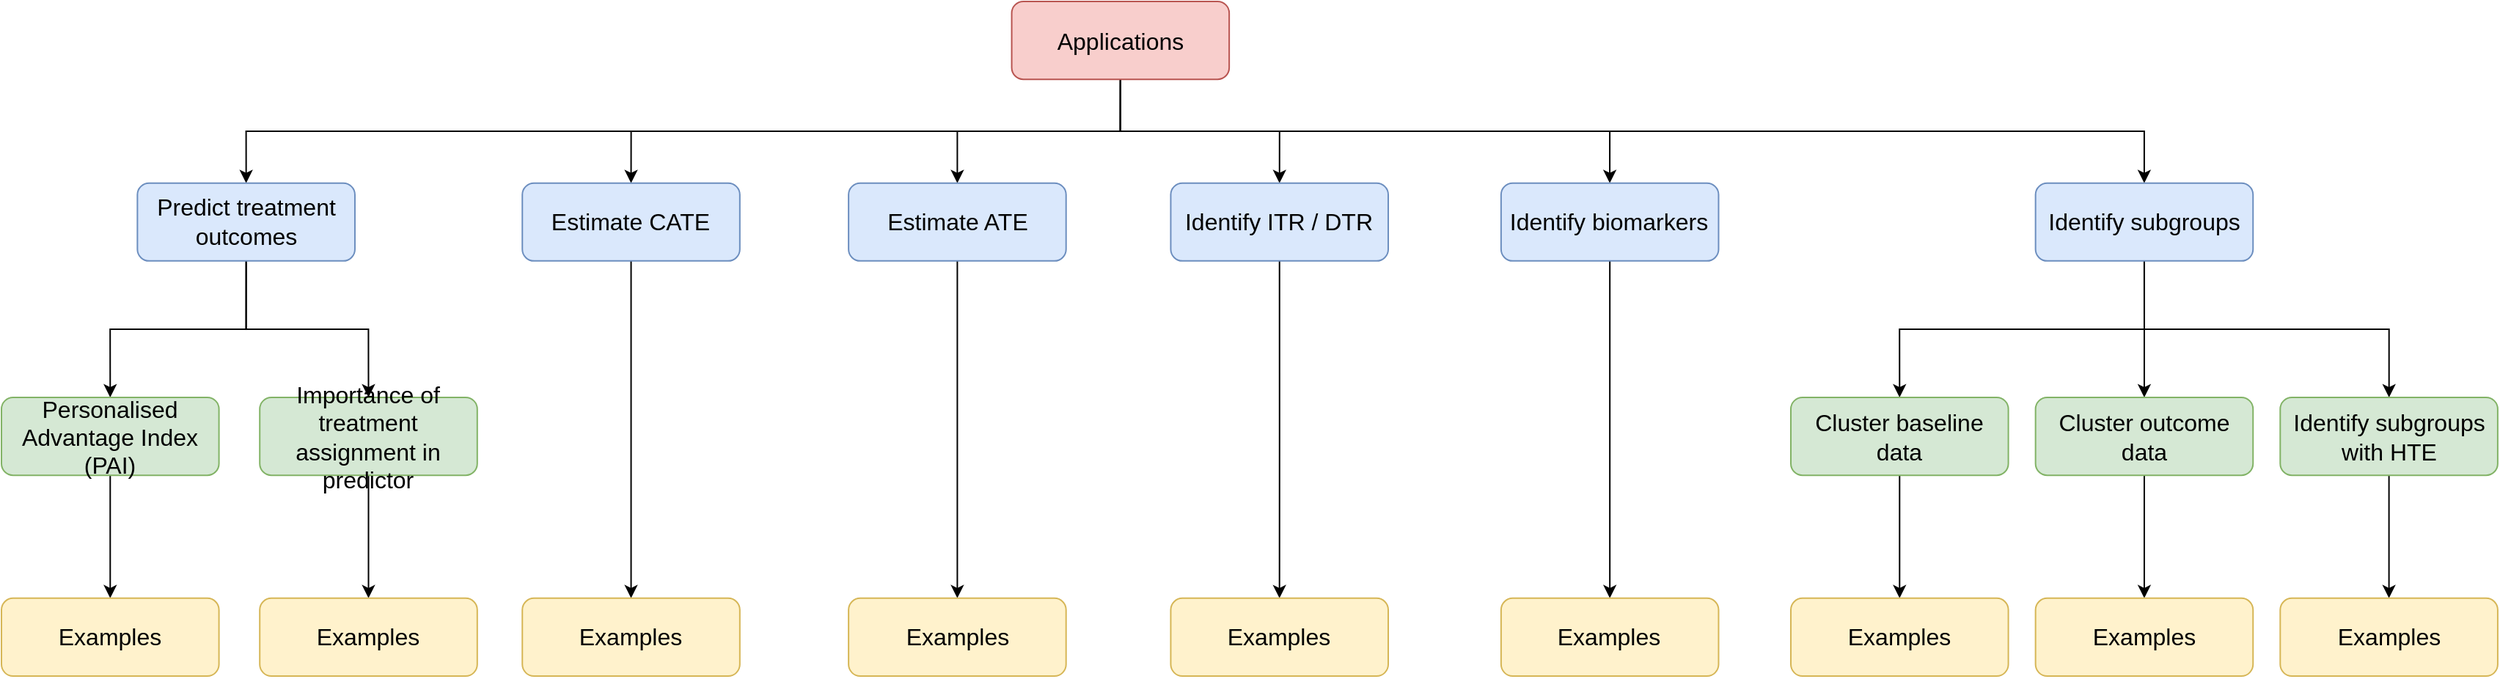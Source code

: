 <mxfile version="26.0.14">
  <diagram name="Page-1" id="97916047-d0de-89f5-080d-49f4d83e522f">
    <mxGraphModel dx="2037" dy="1067" grid="1" gridSize="10" guides="1" tooltips="1" connect="1" arrows="1" fold="1" page="1" pageScale="1.5" pageWidth="1169" pageHeight="827" background="none" math="0" shadow="0">
      <root>
        <mxCell id="0" />
        <mxCell id="1" parent="0" />
        <mxCell id="nU6p1UG-6rYGhFWLCgA0-63" style="edgeStyle=orthogonalEdgeStyle;rounded=0;orthogonalLoop=1;jettySize=auto;html=1;exitX=0.5;exitY=1;exitDx=0;exitDy=0;entryX=0.5;entryY=0;entryDx=0;entryDy=0;" edge="1" parent="1" source="nU6p1UG-6rYGhFWLCgA0-56" target="nU6p1UG-6rYGhFWLCgA0-57">
          <mxGeometry relative="1" as="geometry" />
        </mxCell>
        <mxCell id="nU6p1UG-6rYGhFWLCgA0-65" style="edgeStyle=orthogonalEdgeStyle;rounded=0;orthogonalLoop=1;jettySize=auto;html=1;exitX=0.5;exitY=1;exitDx=0;exitDy=0;entryX=0.5;entryY=0;entryDx=0;entryDy=0;" edge="1" parent="1" source="nU6p1UG-6rYGhFWLCgA0-56" target="nU6p1UG-6rYGhFWLCgA0-58">
          <mxGeometry relative="1" as="geometry" />
        </mxCell>
        <mxCell id="nU6p1UG-6rYGhFWLCgA0-66" style="edgeStyle=orthogonalEdgeStyle;rounded=0;orthogonalLoop=1;jettySize=auto;html=1;exitX=0.5;exitY=1;exitDx=0;exitDy=0;entryX=0.5;entryY=0;entryDx=0;entryDy=0;" edge="1" parent="1" source="nU6p1UG-6rYGhFWLCgA0-56" target="nU6p1UG-6rYGhFWLCgA0-62">
          <mxGeometry relative="1" as="geometry" />
        </mxCell>
        <mxCell id="nU6p1UG-6rYGhFWLCgA0-67" style="edgeStyle=orthogonalEdgeStyle;rounded=0;orthogonalLoop=1;jettySize=auto;html=1;exitX=0.5;exitY=1;exitDx=0;exitDy=0;entryX=0.5;entryY=0;entryDx=0;entryDy=0;" edge="1" parent="1" source="nU6p1UG-6rYGhFWLCgA0-56" target="nU6p1UG-6rYGhFWLCgA0-60">
          <mxGeometry relative="1" as="geometry" />
        </mxCell>
        <mxCell id="nU6p1UG-6rYGhFWLCgA0-68" style="edgeStyle=orthogonalEdgeStyle;rounded=0;orthogonalLoop=1;jettySize=auto;html=1;exitX=0.5;exitY=1;exitDx=0;exitDy=0;" edge="1" parent="1" source="nU6p1UG-6rYGhFWLCgA0-56" target="nU6p1UG-6rYGhFWLCgA0-59">
          <mxGeometry relative="1" as="geometry" />
        </mxCell>
        <mxCell id="nU6p1UG-6rYGhFWLCgA0-69" style="edgeStyle=orthogonalEdgeStyle;rounded=0;orthogonalLoop=1;jettySize=auto;html=1;exitX=0.5;exitY=1;exitDx=0;exitDy=0;" edge="1" parent="1" source="nU6p1UG-6rYGhFWLCgA0-56" target="nU6p1UG-6rYGhFWLCgA0-61">
          <mxGeometry relative="1" as="geometry" />
        </mxCell>
        <mxCell id="nU6p1UG-6rYGhFWLCgA0-56" value="Applications" style="rounded=1;whiteSpace=wrap;html=1;fillColor=#f8cecc;strokeColor=#b85450;fontSize=16;" vertex="1" parent="1">
          <mxGeometry x="728.78" y="40" width="148.293" height="53.077" as="geometry" />
        </mxCell>
        <mxCell id="nU6p1UG-6rYGhFWLCgA0-99" style="edgeStyle=orthogonalEdgeStyle;rounded=0;orthogonalLoop=1;jettySize=auto;html=1;exitX=0.5;exitY=1;exitDx=0;exitDy=0;entryX=0.5;entryY=0;entryDx=0;entryDy=0;" edge="1" parent="1" source="nU6p1UG-6rYGhFWLCgA0-57" target="nU6p1UG-6rYGhFWLCgA0-72">
          <mxGeometry relative="1" as="geometry" />
        </mxCell>
        <mxCell id="nU6p1UG-6rYGhFWLCgA0-100" style="edgeStyle=orthogonalEdgeStyle;rounded=0;orthogonalLoop=1;jettySize=auto;html=1;exitX=0.5;exitY=1;exitDx=0;exitDy=0;entryX=0.5;entryY=0;entryDx=0;entryDy=0;" edge="1" parent="1" source="nU6p1UG-6rYGhFWLCgA0-57" target="nU6p1UG-6rYGhFWLCgA0-73">
          <mxGeometry relative="1" as="geometry" />
        </mxCell>
        <mxCell id="nU6p1UG-6rYGhFWLCgA0-57" value="Predict treatment outcomes" style="rounded=1;whiteSpace=wrap;html=1;fillColor=#dae8fc;strokeColor=#6c8ebf;fontSize=16;" vertex="1" parent="1">
          <mxGeometry x="132.683" y="163.846" width="148.293" height="53.077" as="geometry" />
        </mxCell>
        <mxCell id="nU6p1UG-6rYGhFWLCgA0-93" style="edgeStyle=orthogonalEdgeStyle;rounded=0;orthogonalLoop=1;jettySize=auto;html=1;exitX=0.5;exitY=1;exitDx=0;exitDy=0;entryX=0.5;entryY=0;entryDx=0;entryDy=0;" edge="1" parent="1" source="nU6p1UG-6rYGhFWLCgA0-58" target="nU6p1UG-6rYGhFWLCgA0-89">
          <mxGeometry relative="1" as="geometry" />
        </mxCell>
        <mxCell id="nU6p1UG-6rYGhFWLCgA0-58" value="Estimate CATE" style="rounded=1;whiteSpace=wrap;html=1;fillColor=#dae8fc;strokeColor=#6c8ebf;fontSize=16;" vertex="1" parent="1">
          <mxGeometry x="395.122" y="163.846" width="148.293" height="53.077" as="geometry" />
        </mxCell>
        <mxCell id="nU6p1UG-6rYGhFWLCgA0-80" style="edgeStyle=orthogonalEdgeStyle;rounded=0;orthogonalLoop=1;jettySize=auto;html=1;exitX=0.5;exitY=1;exitDx=0;exitDy=0;entryX=0.5;entryY=0;entryDx=0;entryDy=0;" edge="1" parent="1" source="nU6p1UG-6rYGhFWLCgA0-59" target="nU6p1UG-6rYGhFWLCgA0-74">
          <mxGeometry relative="1" as="geometry" />
        </mxCell>
        <mxCell id="nU6p1UG-6rYGhFWLCgA0-81" style="edgeStyle=orthogonalEdgeStyle;rounded=0;orthogonalLoop=1;jettySize=auto;html=1;exitX=0.5;exitY=1;exitDx=0;exitDy=0;entryX=0.5;entryY=0;entryDx=0;entryDy=0;" edge="1" parent="1" source="nU6p1UG-6rYGhFWLCgA0-59" target="nU6p1UG-6rYGhFWLCgA0-75">
          <mxGeometry relative="1" as="geometry" />
        </mxCell>
        <mxCell id="nU6p1UG-6rYGhFWLCgA0-82" style="edgeStyle=orthogonalEdgeStyle;rounded=0;orthogonalLoop=1;jettySize=auto;html=1;exitX=0.5;exitY=1;exitDx=0;exitDy=0;" edge="1" parent="1" source="nU6p1UG-6rYGhFWLCgA0-59" target="nU6p1UG-6rYGhFWLCgA0-76">
          <mxGeometry relative="1" as="geometry" />
        </mxCell>
        <mxCell id="nU6p1UG-6rYGhFWLCgA0-59" value="Identify subgroups" style="rounded=1;whiteSpace=wrap;html=1;fillColor=#dae8fc;strokeColor=#6c8ebf;fontSize=16;" vertex="1" parent="1">
          <mxGeometry x="1426.828" y="163.846" width="148.293" height="53.077" as="geometry" />
        </mxCell>
        <mxCell id="nU6p1UG-6rYGhFWLCgA0-95" style="edgeStyle=orthogonalEdgeStyle;rounded=0;orthogonalLoop=1;jettySize=auto;html=1;exitX=0.5;exitY=1;exitDx=0;exitDy=0;" edge="1" parent="1" source="nU6p1UG-6rYGhFWLCgA0-60" target="nU6p1UG-6rYGhFWLCgA0-91">
          <mxGeometry relative="1" as="geometry" />
        </mxCell>
        <mxCell id="nU6p1UG-6rYGhFWLCgA0-60" value="Identify ITR / DTR" style="rounded=1;whiteSpace=wrap;html=1;fillColor=#dae8fc;strokeColor=#6c8ebf;fontSize=16;" vertex="1" parent="1">
          <mxGeometry x="837.22" y="163.846" width="148.293" height="53.077" as="geometry" />
        </mxCell>
        <mxCell id="nU6p1UG-6rYGhFWLCgA0-101" style="edgeStyle=orthogonalEdgeStyle;rounded=0;orthogonalLoop=1;jettySize=auto;html=1;exitX=0.5;exitY=1;exitDx=0;exitDy=0;entryX=0.5;entryY=0;entryDx=0;entryDy=0;" edge="1" parent="1" source="nU6p1UG-6rYGhFWLCgA0-61" target="nU6p1UG-6rYGhFWLCgA0-90">
          <mxGeometry relative="1" as="geometry" />
        </mxCell>
        <mxCell id="nU6p1UG-6rYGhFWLCgA0-61" value="Identify biomarkers" style="rounded=1;whiteSpace=wrap;html=1;fillColor=#dae8fc;strokeColor=#6c8ebf;fontSize=16;" vertex="1" parent="1">
          <mxGeometry x="1062.439" y="163.846" width="148.293" height="53.077" as="geometry" />
        </mxCell>
        <mxCell id="nU6p1UG-6rYGhFWLCgA0-94" style="edgeStyle=orthogonalEdgeStyle;rounded=0;orthogonalLoop=1;jettySize=auto;html=1;exitX=0.5;exitY=1;exitDx=0;exitDy=0;entryX=0.5;entryY=0;entryDx=0;entryDy=0;" edge="1" parent="1" source="nU6p1UG-6rYGhFWLCgA0-62" target="nU6p1UG-6rYGhFWLCgA0-92">
          <mxGeometry relative="1" as="geometry" />
        </mxCell>
        <mxCell id="nU6p1UG-6rYGhFWLCgA0-62" value="Estimate ATE" style="rounded=1;whiteSpace=wrap;html=1;fillColor=#dae8fc;strokeColor=#6c8ebf;fontSize=16;" vertex="1" parent="1">
          <mxGeometry x="617.561" y="163.846" width="148.293" height="53.077" as="geometry" />
        </mxCell>
        <mxCell id="nU6p1UG-6rYGhFWLCgA0-84" style="edgeStyle=orthogonalEdgeStyle;rounded=0;orthogonalLoop=1;jettySize=auto;html=1;exitX=0.5;exitY=1;exitDx=0;exitDy=0;entryX=0.5;entryY=0;entryDx=0;entryDy=0;" edge="1" parent="1" source="nU6p1UG-6rYGhFWLCgA0-72" target="nU6p1UG-6rYGhFWLCgA0-83">
          <mxGeometry relative="1" as="geometry" />
        </mxCell>
        <mxCell id="nU6p1UG-6rYGhFWLCgA0-72" value="Personalised Advantage Index (PAI)" style="rounded=1;whiteSpace=wrap;html=1;fillColor=#d5e8d4;strokeColor=#82b366;fontSize=16;" vertex="1" parent="1">
          <mxGeometry x="40" y="309.996" width="148.293" height="53.077" as="geometry" />
        </mxCell>
        <mxCell id="nU6p1UG-6rYGhFWLCgA0-88" style="edgeStyle=orthogonalEdgeStyle;rounded=0;orthogonalLoop=1;jettySize=auto;html=1;exitX=0.5;exitY=1;exitDx=0;exitDy=0;entryX=0.5;entryY=0;entryDx=0;entryDy=0;" edge="1" parent="1" source="nU6p1UG-6rYGhFWLCgA0-73" target="nU6p1UG-6rYGhFWLCgA0-85">
          <mxGeometry relative="1" as="geometry" />
        </mxCell>
        <mxCell id="nU6p1UG-6rYGhFWLCgA0-73" value="Importance of treatment assignment in predictor" style="rounded=1;whiteSpace=wrap;html=1;fillColor=#d5e8d4;strokeColor=#82b366;fontSize=16;" vertex="1" parent="1">
          <mxGeometry x="216.098" y="309.996" width="148.293" height="53.077" as="geometry" />
        </mxCell>
        <mxCell id="nU6p1UG-6rYGhFWLCgA0-105" style="edgeStyle=orthogonalEdgeStyle;rounded=0;orthogonalLoop=1;jettySize=auto;html=1;exitX=0.5;exitY=1;exitDx=0;exitDy=0;entryX=0.5;entryY=0;entryDx=0;entryDy=0;" edge="1" parent="1" source="nU6p1UG-6rYGhFWLCgA0-74" target="nU6p1UG-6rYGhFWLCgA0-103">
          <mxGeometry relative="1" as="geometry" />
        </mxCell>
        <mxCell id="nU6p1UG-6rYGhFWLCgA0-74" value="Cluster baseline data&lt;span style=&quot;color: rgba(0, 0, 0, 0); font-family: monospace; font-size: 0px; text-align: start; text-wrap-mode: nowrap;&quot;&gt;%3CmxGraphModel%3E%3Croot%3E%3CmxCell%20id%3D%220%22%2F%3E%3CmxCell%20id%3D%221%22%20parent%3D%220%22%2F%3E%3CmxCell%20id%3D%222%22%20value%3D%22Importance%20of%20treatment%20assignment%20in%20predictor%22%20style%3D%22rounded%3D1%3BwhiteSpace%3Dwrap%3Bhtml%3D1%3BfillColor%3D%23d5e8d4%3BstrokeColor%3D%2382b366%3BfontSize%3D16%3B%22%20vertex%3D%221%22%20parent%3D%221%22%3E%3CmxGeometry%20x%3D%22250%22%20y%3D%22390%22%20width%3D%22160%22%20height%3D%2260%22%20as%3D%22geometry%22%2F%3E%3C%2FmxCell%3E%3C%2Froot%3E%3C%2FmxGraphModel%3E&lt;/span&gt;" style="rounded=1;whiteSpace=wrap;html=1;fillColor=#d5e8d4;strokeColor=#82b366;fontSize=16;" vertex="1" parent="1">
          <mxGeometry x="1259.999" y="309.996" width="148.293" height="53.077" as="geometry" />
        </mxCell>
        <mxCell id="nU6p1UG-6rYGhFWLCgA0-108" style="edgeStyle=orthogonalEdgeStyle;rounded=0;orthogonalLoop=1;jettySize=auto;html=1;exitX=0.5;exitY=1;exitDx=0;exitDy=0;entryX=0.5;entryY=0;entryDx=0;entryDy=0;" edge="1" parent="1" source="nU6p1UG-6rYGhFWLCgA0-75" target="nU6p1UG-6rYGhFWLCgA0-107">
          <mxGeometry relative="1" as="geometry" />
        </mxCell>
        <mxCell id="nU6p1UG-6rYGhFWLCgA0-75" value="Cluster outcome data" style="rounded=1;whiteSpace=wrap;html=1;fillColor=#d5e8d4;strokeColor=#82b366;fontSize=16;" vertex="1" parent="1">
          <mxGeometry x="1426.828" y="309.996" width="148.293" height="53.077" as="geometry" />
        </mxCell>
        <mxCell id="nU6p1UG-6rYGhFWLCgA0-109" style="edgeStyle=orthogonalEdgeStyle;rounded=0;orthogonalLoop=1;jettySize=auto;html=1;exitX=0.5;exitY=1;exitDx=0;exitDy=0;entryX=0.5;entryY=0;entryDx=0;entryDy=0;" edge="1" parent="1" source="nU6p1UG-6rYGhFWLCgA0-76" target="nU6p1UG-6rYGhFWLCgA0-106">
          <mxGeometry relative="1" as="geometry" />
        </mxCell>
        <mxCell id="nU6p1UG-6rYGhFWLCgA0-76" value="Identify subgroups with HTE" style="rounded=1;whiteSpace=wrap;html=1;fillColor=#d5e8d4;strokeColor=#82b366;fontSize=16;" vertex="1" parent="1">
          <mxGeometry x="1593.657" y="309.996" width="148.293" height="53.077" as="geometry" />
        </mxCell>
        <mxCell id="nU6p1UG-6rYGhFWLCgA0-83" value="Examples" style="rounded=1;whiteSpace=wrap;html=1;fillColor=#fff2cc;strokeColor=#d6b656;fontSize=16;" vertex="1" parent="1">
          <mxGeometry x="40" y="446.924" width="148.293" height="53.077" as="geometry" />
        </mxCell>
        <mxCell id="nU6p1UG-6rYGhFWLCgA0-85" value="Examples" style="rounded=1;whiteSpace=wrap;html=1;fillColor=#fff2cc;strokeColor=#d6b656;fontSize=16;" vertex="1" parent="1">
          <mxGeometry x="216.098" y="446.924" width="148.293" height="53.077" as="geometry" />
        </mxCell>
        <mxCell id="nU6p1UG-6rYGhFWLCgA0-89" value="Examples" style="rounded=1;whiteSpace=wrap;html=1;fillColor=#fff2cc;strokeColor=#d6b656;fontSize=16;" vertex="1" parent="1">
          <mxGeometry x="395.122" y="446.923" width="148.293" height="53.077" as="geometry" />
        </mxCell>
        <mxCell id="nU6p1UG-6rYGhFWLCgA0-90" value="Examples" style="rounded=1;whiteSpace=wrap;html=1;fillColor=#fff2cc;strokeColor=#d6b656;fontSize=16;" vertex="1" parent="1">
          <mxGeometry x="1062.439" y="446.923" width="148.293" height="53.077" as="geometry" />
        </mxCell>
        <mxCell id="nU6p1UG-6rYGhFWLCgA0-91" value="Examples" style="rounded=1;whiteSpace=wrap;html=1;fillColor=#fff2cc;strokeColor=#d6b656;fontSize=16;" vertex="1" parent="1">
          <mxGeometry x="837.22" y="446.923" width="148.293" height="53.077" as="geometry" />
        </mxCell>
        <mxCell id="nU6p1UG-6rYGhFWLCgA0-92" value="Examples" style="rounded=1;whiteSpace=wrap;html=1;fillColor=#fff2cc;strokeColor=#d6b656;fontSize=16;" vertex="1" parent="1">
          <mxGeometry x="617.561" y="446.923" width="148.293" height="53.077" as="geometry" />
        </mxCell>
        <mxCell id="nU6p1UG-6rYGhFWLCgA0-103" value="Examples" style="rounded=1;whiteSpace=wrap;html=1;fillColor=#fff2cc;strokeColor=#d6b656;fontSize=16;" vertex="1" parent="1">
          <mxGeometry x="1259.999" y="446.923" width="148.293" height="53.077" as="geometry" />
        </mxCell>
        <mxCell id="nU6p1UG-6rYGhFWLCgA0-106" value="Examples" style="rounded=1;whiteSpace=wrap;html=1;fillColor=#fff2cc;strokeColor=#d6b656;fontSize=16;" vertex="1" parent="1">
          <mxGeometry x="1593.659" y="446.923" width="148.293" height="53.077" as="geometry" />
        </mxCell>
        <mxCell id="nU6p1UG-6rYGhFWLCgA0-107" value="Examples" style="rounded=1;whiteSpace=wrap;html=1;fillColor=#fff2cc;strokeColor=#d6b656;fontSize=16;" vertex="1" parent="1">
          <mxGeometry x="1426.829" y="446.923" width="148.293" height="53.077" as="geometry" />
        </mxCell>
      </root>
    </mxGraphModel>
  </diagram>
</mxfile>
